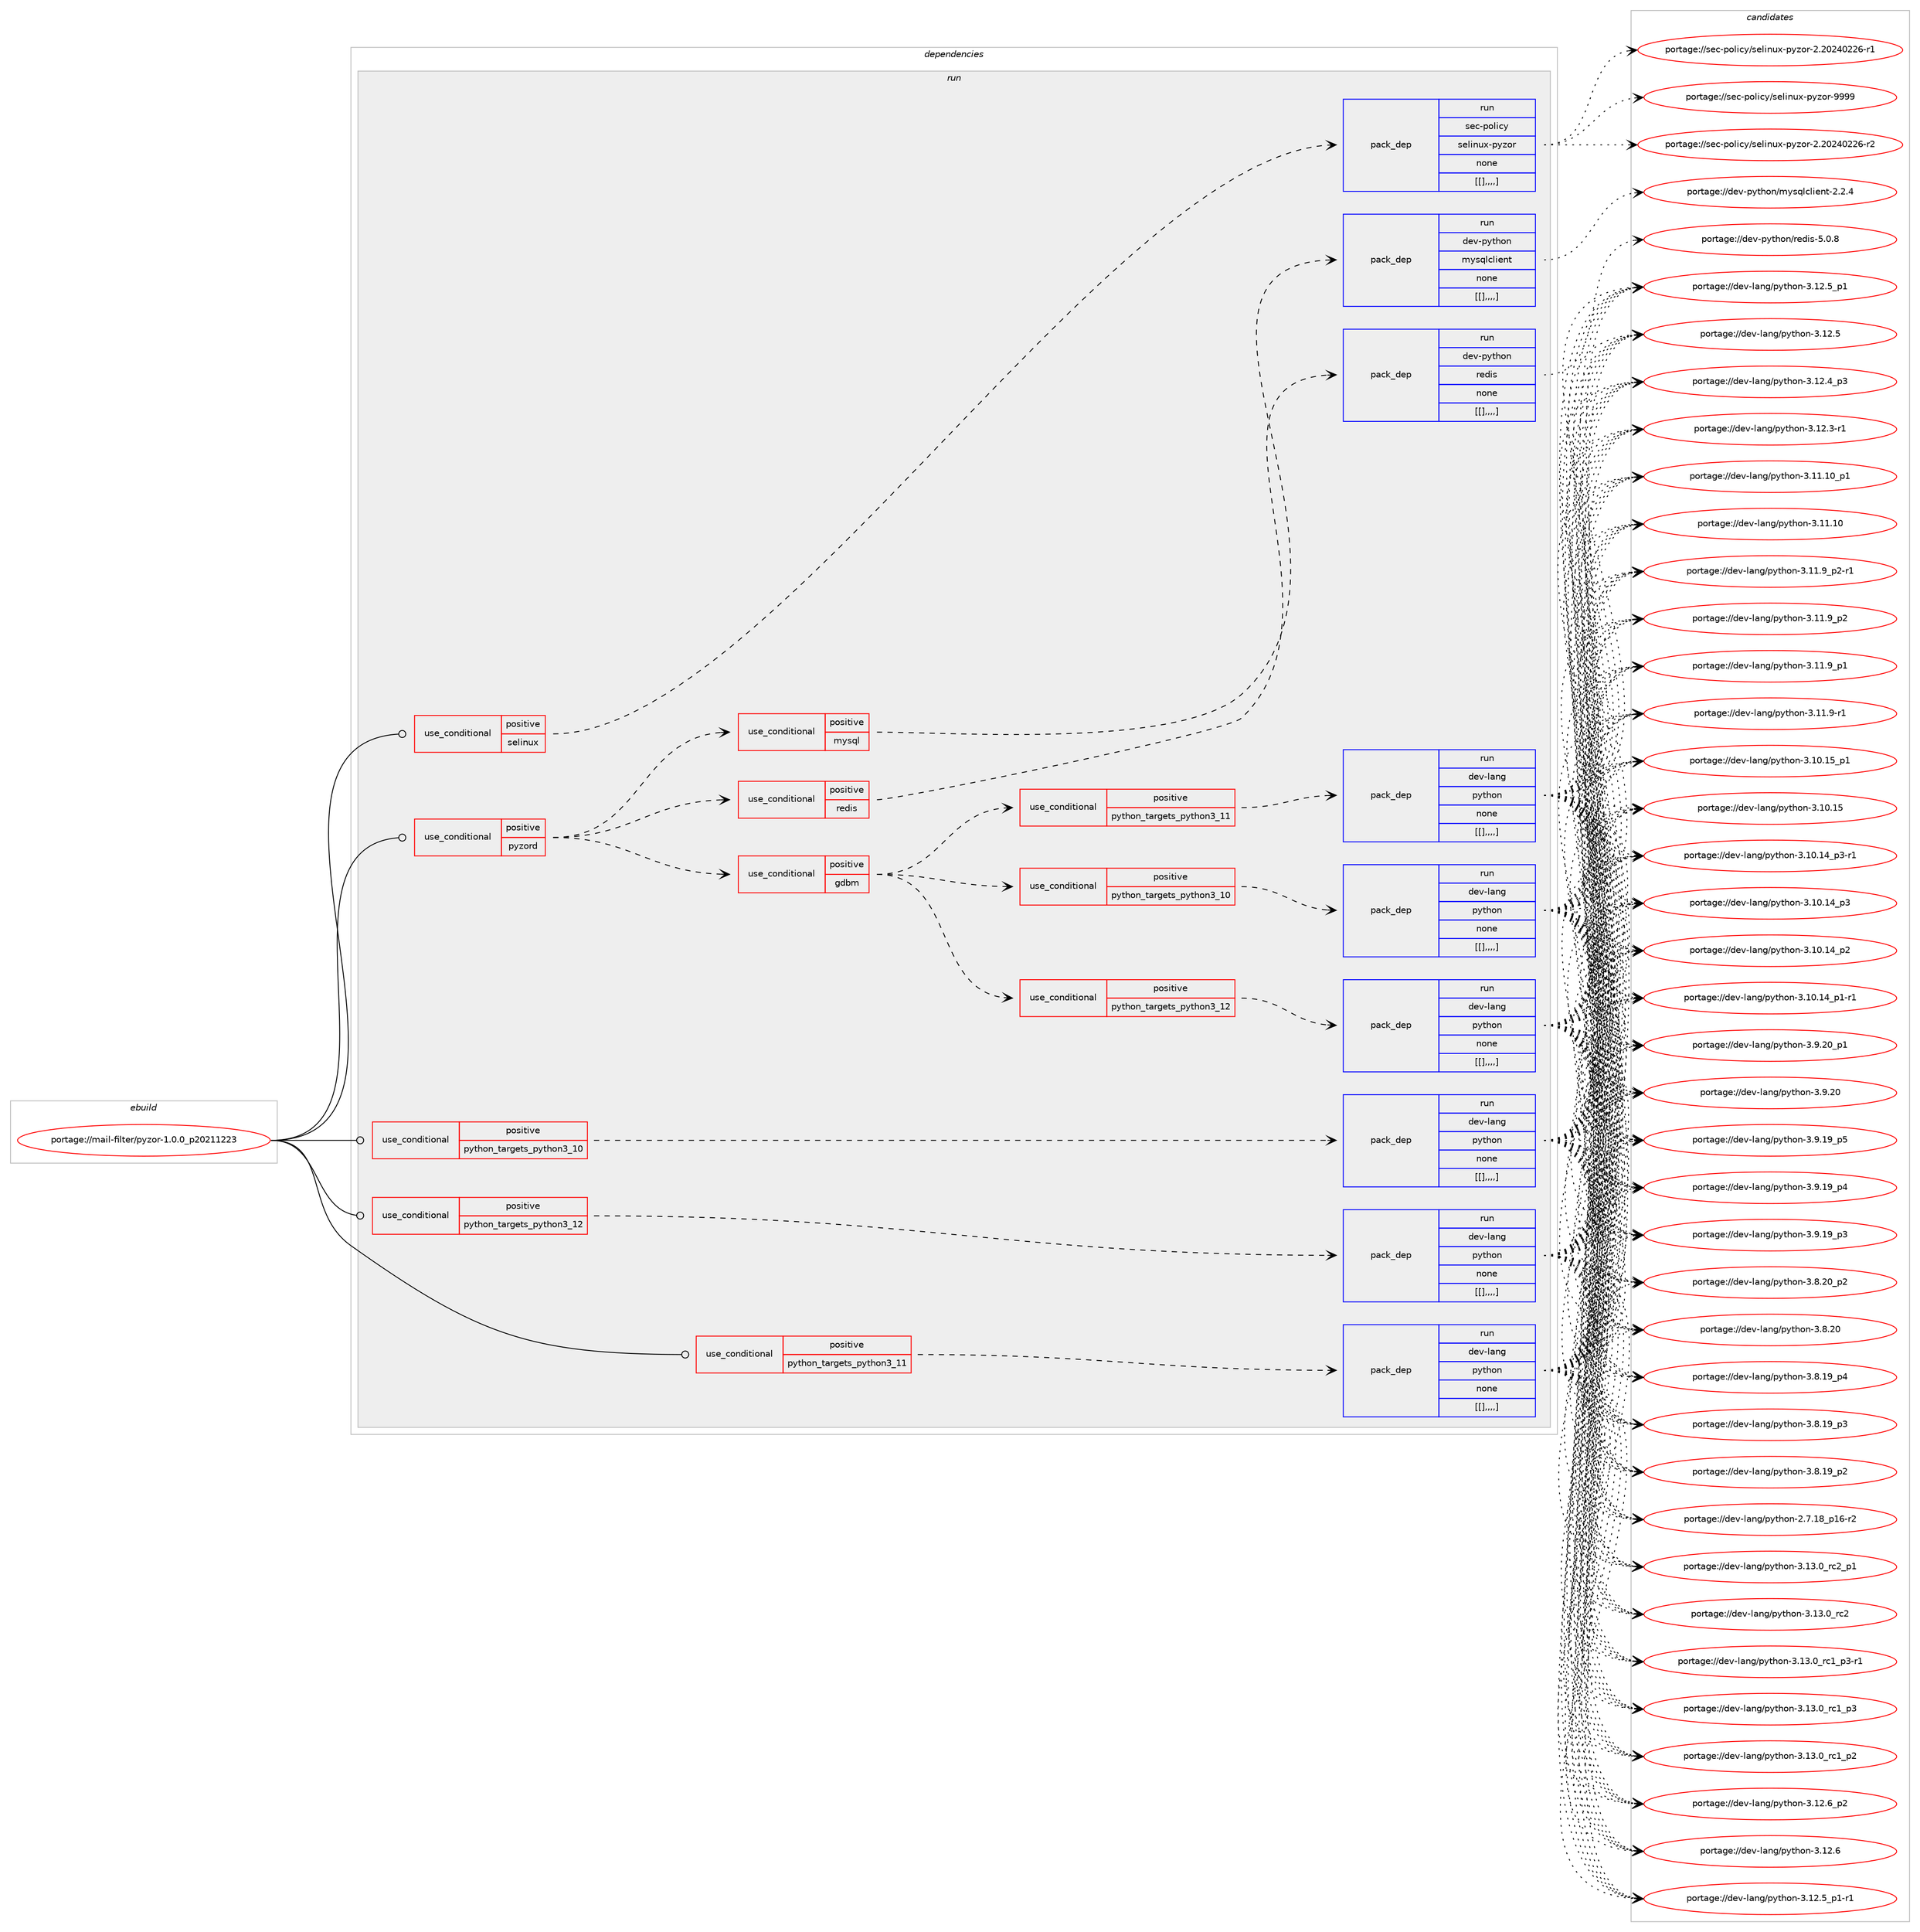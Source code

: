 digraph prolog {

# *************
# Graph options
# *************

newrank=true;
concentrate=true;
compound=true;
graph [rankdir=LR,fontname=Helvetica,fontsize=10,ranksep=1.5];#, ranksep=2.5, nodesep=0.2];
edge  [arrowhead=vee];
node  [fontname=Helvetica,fontsize=10];

# **********
# The ebuild
# **********

subgraph cluster_leftcol {
color=gray;
label=<<i>ebuild</i>>;
id [label="portage://mail-filter/pyzor-1.0.0_p20211223", color=red, width=4, href="../mail-filter/pyzor-1.0.0_p20211223.svg"];
}

# ****************
# The dependencies
# ****************

subgraph cluster_midcol {
color=gray;
label=<<i>dependencies</i>>;
subgraph cluster_compile {
fillcolor="#eeeeee";
style=filled;
label=<<i>compile</i>>;
}
subgraph cluster_compileandrun {
fillcolor="#eeeeee";
style=filled;
label=<<i>compile and run</i>>;
}
subgraph cluster_run {
fillcolor="#eeeeee";
style=filled;
label=<<i>run</i>>;
subgraph cond73170 {
dependency288191 [label=<<TABLE BORDER="0" CELLBORDER="1" CELLSPACING="0" CELLPADDING="4"><TR><TD ROWSPAN="3" CELLPADDING="10">use_conditional</TD></TR><TR><TD>positive</TD></TR><TR><TD>python_targets_python3_10</TD></TR></TABLE>>, shape=none, color=red];
subgraph pack212707 {
dependency288192 [label=<<TABLE BORDER="0" CELLBORDER="1" CELLSPACING="0" CELLPADDING="4" WIDTH="220"><TR><TD ROWSPAN="6" CELLPADDING="30">pack_dep</TD></TR><TR><TD WIDTH="110">run</TD></TR><TR><TD>dev-lang</TD></TR><TR><TD>python</TD></TR><TR><TD>none</TD></TR><TR><TD>[[],,,,]</TD></TR></TABLE>>, shape=none, color=blue];
}
dependency288191:e -> dependency288192:w [weight=20,style="dashed",arrowhead="vee"];
}
id:e -> dependency288191:w [weight=20,style="solid",arrowhead="odot"];
subgraph cond73171 {
dependency288193 [label=<<TABLE BORDER="0" CELLBORDER="1" CELLSPACING="0" CELLPADDING="4"><TR><TD ROWSPAN="3" CELLPADDING="10">use_conditional</TD></TR><TR><TD>positive</TD></TR><TR><TD>python_targets_python3_11</TD></TR></TABLE>>, shape=none, color=red];
subgraph pack212708 {
dependency288194 [label=<<TABLE BORDER="0" CELLBORDER="1" CELLSPACING="0" CELLPADDING="4" WIDTH="220"><TR><TD ROWSPAN="6" CELLPADDING="30">pack_dep</TD></TR><TR><TD WIDTH="110">run</TD></TR><TR><TD>dev-lang</TD></TR><TR><TD>python</TD></TR><TR><TD>none</TD></TR><TR><TD>[[],,,,]</TD></TR></TABLE>>, shape=none, color=blue];
}
dependency288193:e -> dependency288194:w [weight=20,style="dashed",arrowhead="vee"];
}
id:e -> dependency288193:w [weight=20,style="solid",arrowhead="odot"];
subgraph cond73172 {
dependency288195 [label=<<TABLE BORDER="0" CELLBORDER="1" CELLSPACING="0" CELLPADDING="4"><TR><TD ROWSPAN="3" CELLPADDING="10">use_conditional</TD></TR><TR><TD>positive</TD></TR><TR><TD>python_targets_python3_12</TD></TR></TABLE>>, shape=none, color=red];
subgraph pack212709 {
dependency288196 [label=<<TABLE BORDER="0" CELLBORDER="1" CELLSPACING="0" CELLPADDING="4" WIDTH="220"><TR><TD ROWSPAN="6" CELLPADDING="30">pack_dep</TD></TR><TR><TD WIDTH="110">run</TD></TR><TR><TD>dev-lang</TD></TR><TR><TD>python</TD></TR><TR><TD>none</TD></TR><TR><TD>[[],,,,]</TD></TR></TABLE>>, shape=none, color=blue];
}
dependency288195:e -> dependency288196:w [weight=20,style="dashed",arrowhead="vee"];
}
id:e -> dependency288195:w [weight=20,style="solid",arrowhead="odot"];
subgraph cond73173 {
dependency288197 [label=<<TABLE BORDER="0" CELLBORDER="1" CELLSPACING="0" CELLPADDING="4"><TR><TD ROWSPAN="3" CELLPADDING="10">use_conditional</TD></TR><TR><TD>positive</TD></TR><TR><TD>pyzord</TD></TR></TABLE>>, shape=none, color=red];
subgraph cond73174 {
dependency288198 [label=<<TABLE BORDER="0" CELLBORDER="1" CELLSPACING="0" CELLPADDING="4"><TR><TD ROWSPAN="3" CELLPADDING="10">use_conditional</TD></TR><TR><TD>positive</TD></TR><TR><TD>gdbm</TD></TR></TABLE>>, shape=none, color=red];
subgraph cond73175 {
dependency288199 [label=<<TABLE BORDER="0" CELLBORDER="1" CELLSPACING="0" CELLPADDING="4"><TR><TD ROWSPAN="3" CELLPADDING="10">use_conditional</TD></TR><TR><TD>positive</TD></TR><TR><TD>python_targets_python3_10</TD></TR></TABLE>>, shape=none, color=red];
subgraph pack212710 {
dependency288200 [label=<<TABLE BORDER="0" CELLBORDER="1" CELLSPACING="0" CELLPADDING="4" WIDTH="220"><TR><TD ROWSPAN="6" CELLPADDING="30">pack_dep</TD></TR><TR><TD WIDTH="110">run</TD></TR><TR><TD>dev-lang</TD></TR><TR><TD>python</TD></TR><TR><TD>none</TD></TR><TR><TD>[[],,,,]</TD></TR></TABLE>>, shape=none, color=blue];
}
dependency288199:e -> dependency288200:w [weight=20,style="dashed",arrowhead="vee"];
}
dependency288198:e -> dependency288199:w [weight=20,style="dashed",arrowhead="vee"];
subgraph cond73176 {
dependency288201 [label=<<TABLE BORDER="0" CELLBORDER="1" CELLSPACING="0" CELLPADDING="4"><TR><TD ROWSPAN="3" CELLPADDING="10">use_conditional</TD></TR><TR><TD>positive</TD></TR><TR><TD>python_targets_python3_11</TD></TR></TABLE>>, shape=none, color=red];
subgraph pack212711 {
dependency288202 [label=<<TABLE BORDER="0" CELLBORDER="1" CELLSPACING="0" CELLPADDING="4" WIDTH="220"><TR><TD ROWSPAN="6" CELLPADDING="30">pack_dep</TD></TR><TR><TD WIDTH="110">run</TD></TR><TR><TD>dev-lang</TD></TR><TR><TD>python</TD></TR><TR><TD>none</TD></TR><TR><TD>[[],,,,]</TD></TR></TABLE>>, shape=none, color=blue];
}
dependency288201:e -> dependency288202:w [weight=20,style="dashed",arrowhead="vee"];
}
dependency288198:e -> dependency288201:w [weight=20,style="dashed",arrowhead="vee"];
subgraph cond73177 {
dependency288203 [label=<<TABLE BORDER="0" CELLBORDER="1" CELLSPACING="0" CELLPADDING="4"><TR><TD ROWSPAN="3" CELLPADDING="10">use_conditional</TD></TR><TR><TD>positive</TD></TR><TR><TD>python_targets_python3_12</TD></TR></TABLE>>, shape=none, color=red];
subgraph pack212712 {
dependency288204 [label=<<TABLE BORDER="0" CELLBORDER="1" CELLSPACING="0" CELLPADDING="4" WIDTH="220"><TR><TD ROWSPAN="6" CELLPADDING="30">pack_dep</TD></TR><TR><TD WIDTH="110">run</TD></TR><TR><TD>dev-lang</TD></TR><TR><TD>python</TD></TR><TR><TD>none</TD></TR><TR><TD>[[],,,,]</TD></TR></TABLE>>, shape=none, color=blue];
}
dependency288203:e -> dependency288204:w [weight=20,style="dashed",arrowhead="vee"];
}
dependency288198:e -> dependency288203:w [weight=20,style="dashed",arrowhead="vee"];
}
dependency288197:e -> dependency288198:w [weight=20,style="dashed",arrowhead="vee"];
subgraph cond73178 {
dependency288205 [label=<<TABLE BORDER="0" CELLBORDER="1" CELLSPACING="0" CELLPADDING="4"><TR><TD ROWSPAN="3" CELLPADDING="10">use_conditional</TD></TR><TR><TD>positive</TD></TR><TR><TD>mysql</TD></TR></TABLE>>, shape=none, color=red];
subgraph pack212713 {
dependency288206 [label=<<TABLE BORDER="0" CELLBORDER="1" CELLSPACING="0" CELLPADDING="4" WIDTH="220"><TR><TD ROWSPAN="6" CELLPADDING="30">pack_dep</TD></TR><TR><TD WIDTH="110">run</TD></TR><TR><TD>dev-python</TD></TR><TR><TD>mysqlclient</TD></TR><TR><TD>none</TD></TR><TR><TD>[[],,,,]</TD></TR></TABLE>>, shape=none, color=blue];
}
dependency288205:e -> dependency288206:w [weight=20,style="dashed",arrowhead="vee"];
}
dependency288197:e -> dependency288205:w [weight=20,style="dashed",arrowhead="vee"];
subgraph cond73179 {
dependency288207 [label=<<TABLE BORDER="0" CELLBORDER="1" CELLSPACING="0" CELLPADDING="4"><TR><TD ROWSPAN="3" CELLPADDING="10">use_conditional</TD></TR><TR><TD>positive</TD></TR><TR><TD>redis</TD></TR></TABLE>>, shape=none, color=red];
subgraph pack212714 {
dependency288208 [label=<<TABLE BORDER="0" CELLBORDER="1" CELLSPACING="0" CELLPADDING="4" WIDTH="220"><TR><TD ROWSPAN="6" CELLPADDING="30">pack_dep</TD></TR><TR><TD WIDTH="110">run</TD></TR><TR><TD>dev-python</TD></TR><TR><TD>redis</TD></TR><TR><TD>none</TD></TR><TR><TD>[[],,,,]</TD></TR></TABLE>>, shape=none, color=blue];
}
dependency288207:e -> dependency288208:w [weight=20,style="dashed",arrowhead="vee"];
}
dependency288197:e -> dependency288207:w [weight=20,style="dashed",arrowhead="vee"];
}
id:e -> dependency288197:w [weight=20,style="solid",arrowhead="odot"];
subgraph cond73180 {
dependency288209 [label=<<TABLE BORDER="0" CELLBORDER="1" CELLSPACING="0" CELLPADDING="4"><TR><TD ROWSPAN="3" CELLPADDING="10">use_conditional</TD></TR><TR><TD>positive</TD></TR><TR><TD>selinux</TD></TR></TABLE>>, shape=none, color=red];
subgraph pack212715 {
dependency288210 [label=<<TABLE BORDER="0" CELLBORDER="1" CELLSPACING="0" CELLPADDING="4" WIDTH="220"><TR><TD ROWSPAN="6" CELLPADDING="30">pack_dep</TD></TR><TR><TD WIDTH="110">run</TD></TR><TR><TD>sec-policy</TD></TR><TR><TD>selinux-pyzor</TD></TR><TR><TD>none</TD></TR><TR><TD>[[],,,,]</TD></TR></TABLE>>, shape=none, color=blue];
}
dependency288209:e -> dependency288210:w [weight=20,style="dashed",arrowhead="vee"];
}
id:e -> dependency288209:w [weight=20,style="solid",arrowhead="odot"];
}
}

# **************
# The candidates
# **************

subgraph cluster_choices {
rank=same;
color=gray;
label=<<i>candidates</i>>;

subgraph choice212707 {
color=black;
nodesep=1;
choice100101118451089711010347112121116104111110455146495146489511499509511249 [label="portage://dev-lang/python-3.13.0_rc2_p1", color=red, width=4,href="../dev-lang/python-3.13.0_rc2_p1.svg"];
choice10010111845108971101034711212111610411111045514649514648951149950 [label="portage://dev-lang/python-3.13.0_rc2", color=red, width=4,href="../dev-lang/python-3.13.0_rc2.svg"];
choice1001011184510897110103471121211161041111104551464951464895114994995112514511449 [label="portage://dev-lang/python-3.13.0_rc1_p3-r1", color=red, width=4,href="../dev-lang/python-3.13.0_rc1_p3-r1.svg"];
choice100101118451089711010347112121116104111110455146495146489511499499511251 [label="portage://dev-lang/python-3.13.0_rc1_p3", color=red, width=4,href="../dev-lang/python-3.13.0_rc1_p3.svg"];
choice100101118451089711010347112121116104111110455146495146489511499499511250 [label="portage://dev-lang/python-3.13.0_rc1_p2", color=red, width=4,href="../dev-lang/python-3.13.0_rc1_p2.svg"];
choice100101118451089711010347112121116104111110455146495046549511250 [label="portage://dev-lang/python-3.12.6_p2", color=red, width=4,href="../dev-lang/python-3.12.6_p2.svg"];
choice10010111845108971101034711212111610411111045514649504654 [label="portage://dev-lang/python-3.12.6", color=red, width=4,href="../dev-lang/python-3.12.6.svg"];
choice1001011184510897110103471121211161041111104551464950465395112494511449 [label="portage://dev-lang/python-3.12.5_p1-r1", color=red, width=4,href="../dev-lang/python-3.12.5_p1-r1.svg"];
choice100101118451089711010347112121116104111110455146495046539511249 [label="portage://dev-lang/python-3.12.5_p1", color=red, width=4,href="../dev-lang/python-3.12.5_p1.svg"];
choice10010111845108971101034711212111610411111045514649504653 [label="portage://dev-lang/python-3.12.5", color=red, width=4,href="../dev-lang/python-3.12.5.svg"];
choice100101118451089711010347112121116104111110455146495046529511251 [label="portage://dev-lang/python-3.12.4_p3", color=red, width=4,href="../dev-lang/python-3.12.4_p3.svg"];
choice100101118451089711010347112121116104111110455146495046514511449 [label="portage://dev-lang/python-3.12.3-r1", color=red, width=4,href="../dev-lang/python-3.12.3-r1.svg"];
choice10010111845108971101034711212111610411111045514649494649489511249 [label="portage://dev-lang/python-3.11.10_p1", color=red, width=4,href="../dev-lang/python-3.11.10_p1.svg"];
choice1001011184510897110103471121211161041111104551464949464948 [label="portage://dev-lang/python-3.11.10", color=red, width=4,href="../dev-lang/python-3.11.10.svg"];
choice1001011184510897110103471121211161041111104551464949465795112504511449 [label="portage://dev-lang/python-3.11.9_p2-r1", color=red, width=4,href="../dev-lang/python-3.11.9_p2-r1.svg"];
choice100101118451089711010347112121116104111110455146494946579511250 [label="portage://dev-lang/python-3.11.9_p2", color=red, width=4,href="../dev-lang/python-3.11.9_p2.svg"];
choice100101118451089711010347112121116104111110455146494946579511249 [label="portage://dev-lang/python-3.11.9_p1", color=red, width=4,href="../dev-lang/python-3.11.9_p1.svg"];
choice100101118451089711010347112121116104111110455146494946574511449 [label="portage://dev-lang/python-3.11.9-r1", color=red, width=4,href="../dev-lang/python-3.11.9-r1.svg"];
choice10010111845108971101034711212111610411111045514649484649539511249 [label="portage://dev-lang/python-3.10.15_p1", color=red, width=4,href="../dev-lang/python-3.10.15_p1.svg"];
choice1001011184510897110103471121211161041111104551464948464953 [label="portage://dev-lang/python-3.10.15", color=red, width=4,href="../dev-lang/python-3.10.15.svg"];
choice100101118451089711010347112121116104111110455146494846495295112514511449 [label="portage://dev-lang/python-3.10.14_p3-r1", color=red, width=4,href="../dev-lang/python-3.10.14_p3-r1.svg"];
choice10010111845108971101034711212111610411111045514649484649529511251 [label="portage://dev-lang/python-3.10.14_p3", color=red, width=4,href="../dev-lang/python-3.10.14_p3.svg"];
choice10010111845108971101034711212111610411111045514649484649529511250 [label="portage://dev-lang/python-3.10.14_p2", color=red, width=4,href="../dev-lang/python-3.10.14_p2.svg"];
choice100101118451089711010347112121116104111110455146494846495295112494511449 [label="portage://dev-lang/python-3.10.14_p1-r1", color=red, width=4,href="../dev-lang/python-3.10.14_p1-r1.svg"];
choice100101118451089711010347112121116104111110455146574650489511249 [label="portage://dev-lang/python-3.9.20_p1", color=red, width=4,href="../dev-lang/python-3.9.20_p1.svg"];
choice10010111845108971101034711212111610411111045514657465048 [label="portage://dev-lang/python-3.9.20", color=red, width=4,href="../dev-lang/python-3.9.20.svg"];
choice100101118451089711010347112121116104111110455146574649579511253 [label="portage://dev-lang/python-3.9.19_p5", color=red, width=4,href="../dev-lang/python-3.9.19_p5.svg"];
choice100101118451089711010347112121116104111110455146574649579511252 [label="portage://dev-lang/python-3.9.19_p4", color=red, width=4,href="../dev-lang/python-3.9.19_p4.svg"];
choice100101118451089711010347112121116104111110455146574649579511251 [label="portage://dev-lang/python-3.9.19_p3", color=red, width=4,href="../dev-lang/python-3.9.19_p3.svg"];
choice100101118451089711010347112121116104111110455146564650489511250 [label="portage://dev-lang/python-3.8.20_p2", color=red, width=4,href="../dev-lang/python-3.8.20_p2.svg"];
choice10010111845108971101034711212111610411111045514656465048 [label="portage://dev-lang/python-3.8.20", color=red, width=4,href="../dev-lang/python-3.8.20.svg"];
choice100101118451089711010347112121116104111110455146564649579511252 [label="portage://dev-lang/python-3.8.19_p4", color=red, width=4,href="../dev-lang/python-3.8.19_p4.svg"];
choice100101118451089711010347112121116104111110455146564649579511251 [label="portage://dev-lang/python-3.8.19_p3", color=red, width=4,href="../dev-lang/python-3.8.19_p3.svg"];
choice100101118451089711010347112121116104111110455146564649579511250 [label="portage://dev-lang/python-3.8.19_p2", color=red, width=4,href="../dev-lang/python-3.8.19_p2.svg"];
choice100101118451089711010347112121116104111110455046554649569511249544511450 [label="portage://dev-lang/python-2.7.18_p16-r2", color=red, width=4,href="../dev-lang/python-2.7.18_p16-r2.svg"];
dependency288192:e -> choice100101118451089711010347112121116104111110455146495146489511499509511249:w [style=dotted,weight="100"];
dependency288192:e -> choice10010111845108971101034711212111610411111045514649514648951149950:w [style=dotted,weight="100"];
dependency288192:e -> choice1001011184510897110103471121211161041111104551464951464895114994995112514511449:w [style=dotted,weight="100"];
dependency288192:e -> choice100101118451089711010347112121116104111110455146495146489511499499511251:w [style=dotted,weight="100"];
dependency288192:e -> choice100101118451089711010347112121116104111110455146495146489511499499511250:w [style=dotted,weight="100"];
dependency288192:e -> choice100101118451089711010347112121116104111110455146495046549511250:w [style=dotted,weight="100"];
dependency288192:e -> choice10010111845108971101034711212111610411111045514649504654:w [style=dotted,weight="100"];
dependency288192:e -> choice1001011184510897110103471121211161041111104551464950465395112494511449:w [style=dotted,weight="100"];
dependency288192:e -> choice100101118451089711010347112121116104111110455146495046539511249:w [style=dotted,weight="100"];
dependency288192:e -> choice10010111845108971101034711212111610411111045514649504653:w [style=dotted,weight="100"];
dependency288192:e -> choice100101118451089711010347112121116104111110455146495046529511251:w [style=dotted,weight="100"];
dependency288192:e -> choice100101118451089711010347112121116104111110455146495046514511449:w [style=dotted,weight="100"];
dependency288192:e -> choice10010111845108971101034711212111610411111045514649494649489511249:w [style=dotted,weight="100"];
dependency288192:e -> choice1001011184510897110103471121211161041111104551464949464948:w [style=dotted,weight="100"];
dependency288192:e -> choice1001011184510897110103471121211161041111104551464949465795112504511449:w [style=dotted,weight="100"];
dependency288192:e -> choice100101118451089711010347112121116104111110455146494946579511250:w [style=dotted,weight="100"];
dependency288192:e -> choice100101118451089711010347112121116104111110455146494946579511249:w [style=dotted,weight="100"];
dependency288192:e -> choice100101118451089711010347112121116104111110455146494946574511449:w [style=dotted,weight="100"];
dependency288192:e -> choice10010111845108971101034711212111610411111045514649484649539511249:w [style=dotted,weight="100"];
dependency288192:e -> choice1001011184510897110103471121211161041111104551464948464953:w [style=dotted,weight="100"];
dependency288192:e -> choice100101118451089711010347112121116104111110455146494846495295112514511449:w [style=dotted,weight="100"];
dependency288192:e -> choice10010111845108971101034711212111610411111045514649484649529511251:w [style=dotted,weight="100"];
dependency288192:e -> choice10010111845108971101034711212111610411111045514649484649529511250:w [style=dotted,weight="100"];
dependency288192:e -> choice100101118451089711010347112121116104111110455146494846495295112494511449:w [style=dotted,weight="100"];
dependency288192:e -> choice100101118451089711010347112121116104111110455146574650489511249:w [style=dotted,weight="100"];
dependency288192:e -> choice10010111845108971101034711212111610411111045514657465048:w [style=dotted,weight="100"];
dependency288192:e -> choice100101118451089711010347112121116104111110455146574649579511253:w [style=dotted,weight="100"];
dependency288192:e -> choice100101118451089711010347112121116104111110455146574649579511252:w [style=dotted,weight="100"];
dependency288192:e -> choice100101118451089711010347112121116104111110455146574649579511251:w [style=dotted,weight="100"];
dependency288192:e -> choice100101118451089711010347112121116104111110455146564650489511250:w [style=dotted,weight="100"];
dependency288192:e -> choice10010111845108971101034711212111610411111045514656465048:w [style=dotted,weight="100"];
dependency288192:e -> choice100101118451089711010347112121116104111110455146564649579511252:w [style=dotted,weight="100"];
dependency288192:e -> choice100101118451089711010347112121116104111110455146564649579511251:w [style=dotted,weight="100"];
dependency288192:e -> choice100101118451089711010347112121116104111110455146564649579511250:w [style=dotted,weight="100"];
dependency288192:e -> choice100101118451089711010347112121116104111110455046554649569511249544511450:w [style=dotted,weight="100"];
}
subgraph choice212708 {
color=black;
nodesep=1;
choice100101118451089711010347112121116104111110455146495146489511499509511249 [label="portage://dev-lang/python-3.13.0_rc2_p1", color=red, width=4,href="../dev-lang/python-3.13.0_rc2_p1.svg"];
choice10010111845108971101034711212111610411111045514649514648951149950 [label="portage://dev-lang/python-3.13.0_rc2", color=red, width=4,href="../dev-lang/python-3.13.0_rc2.svg"];
choice1001011184510897110103471121211161041111104551464951464895114994995112514511449 [label="portage://dev-lang/python-3.13.0_rc1_p3-r1", color=red, width=4,href="../dev-lang/python-3.13.0_rc1_p3-r1.svg"];
choice100101118451089711010347112121116104111110455146495146489511499499511251 [label="portage://dev-lang/python-3.13.0_rc1_p3", color=red, width=4,href="../dev-lang/python-3.13.0_rc1_p3.svg"];
choice100101118451089711010347112121116104111110455146495146489511499499511250 [label="portage://dev-lang/python-3.13.0_rc1_p2", color=red, width=4,href="../dev-lang/python-3.13.0_rc1_p2.svg"];
choice100101118451089711010347112121116104111110455146495046549511250 [label="portage://dev-lang/python-3.12.6_p2", color=red, width=4,href="../dev-lang/python-3.12.6_p2.svg"];
choice10010111845108971101034711212111610411111045514649504654 [label="portage://dev-lang/python-3.12.6", color=red, width=4,href="../dev-lang/python-3.12.6.svg"];
choice1001011184510897110103471121211161041111104551464950465395112494511449 [label="portage://dev-lang/python-3.12.5_p1-r1", color=red, width=4,href="../dev-lang/python-3.12.5_p1-r1.svg"];
choice100101118451089711010347112121116104111110455146495046539511249 [label="portage://dev-lang/python-3.12.5_p1", color=red, width=4,href="../dev-lang/python-3.12.5_p1.svg"];
choice10010111845108971101034711212111610411111045514649504653 [label="portage://dev-lang/python-3.12.5", color=red, width=4,href="../dev-lang/python-3.12.5.svg"];
choice100101118451089711010347112121116104111110455146495046529511251 [label="portage://dev-lang/python-3.12.4_p3", color=red, width=4,href="../dev-lang/python-3.12.4_p3.svg"];
choice100101118451089711010347112121116104111110455146495046514511449 [label="portage://dev-lang/python-3.12.3-r1", color=red, width=4,href="../dev-lang/python-3.12.3-r1.svg"];
choice10010111845108971101034711212111610411111045514649494649489511249 [label="portage://dev-lang/python-3.11.10_p1", color=red, width=4,href="../dev-lang/python-3.11.10_p1.svg"];
choice1001011184510897110103471121211161041111104551464949464948 [label="portage://dev-lang/python-3.11.10", color=red, width=4,href="../dev-lang/python-3.11.10.svg"];
choice1001011184510897110103471121211161041111104551464949465795112504511449 [label="portage://dev-lang/python-3.11.9_p2-r1", color=red, width=4,href="../dev-lang/python-3.11.9_p2-r1.svg"];
choice100101118451089711010347112121116104111110455146494946579511250 [label="portage://dev-lang/python-3.11.9_p2", color=red, width=4,href="../dev-lang/python-3.11.9_p2.svg"];
choice100101118451089711010347112121116104111110455146494946579511249 [label="portage://dev-lang/python-3.11.9_p1", color=red, width=4,href="../dev-lang/python-3.11.9_p1.svg"];
choice100101118451089711010347112121116104111110455146494946574511449 [label="portage://dev-lang/python-3.11.9-r1", color=red, width=4,href="../dev-lang/python-3.11.9-r1.svg"];
choice10010111845108971101034711212111610411111045514649484649539511249 [label="portage://dev-lang/python-3.10.15_p1", color=red, width=4,href="../dev-lang/python-3.10.15_p1.svg"];
choice1001011184510897110103471121211161041111104551464948464953 [label="portage://dev-lang/python-3.10.15", color=red, width=4,href="../dev-lang/python-3.10.15.svg"];
choice100101118451089711010347112121116104111110455146494846495295112514511449 [label="portage://dev-lang/python-3.10.14_p3-r1", color=red, width=4,href="../dev-lang/python-3.10.14_p3-r1.svg"];
choice10010111845108971101034711212111610411111045514649484649529511251 [label="portage://dev-lang/python-3.10.14_p3", color=red, width=4,href="../dev-lang/python-3.10.14_p3.svg"];
choice10010111845108971101034711212111610411111045514649484649529511250 [label="portage://dev-lang/python-3.10.14_p2", color=red, width=4,href="../dev-lang/python-3.10.14_p2.svg"];
choice100101118451089711010347112121116104111110455146494846495295112494511449 [label="portage://dev-lang/python-3.10.14_p1-r1", color=red, width=4,href="../dev-lang/python-3.10.14_p1-r1.svg"];
choice100101118451089711010347112121116104111110455146574650489511249 [label="portage://dev-lang/python-3.9.20_p1", color=red, width=4,href="../dev-lang/python-3.9.20_p1.svg"];
choice10010111845108971101034711212111610411111045514657465048 [label="portage://dev-lang/python-3.9.20", color=red, width=4,href="../dev-lang/python-3.9.20.svg"];
choice100101118451089711010347112121116104111110455146574649579511253 [label="portage://dev-lang/python-3.9.19_p5", color=red, width=4,href="../dev-lang/python-3.9.19_p5.svg"];
choice100101118451089711010347112121116104111110455146574649579511252 [label="portage://dev-lang/python-3.9.19_p4", color=red, width=4,href="../dev-lang/python-3.9.19_p4.svg"];
choice100101118451089711010347112121116104111110455146574649579511251 [label="portage://dev-lang/python-3.9.19_p3", color=red, width=4,href="../dev-lang/python-3.9.19_p3.svg"];
choice100101118451089711010347112121116104111110455146564650489511250 [label="portage://dev-lang/python-3.8.20_p2", color=red, width=4,href="../dev-lang/python-3.8.20_p2.svg"];
choice10010111845108971101034711212111610411111045514656465048 [label="portage://dev-lang/python-3.8.20", color=red, width=4,href="../dev-lang/python-3.8.20.svg"];
choice100101118451089711010347112121116104111110455146564649579511252 [label="portage://dev-lang/python-3.8.19_p4", color=red, width=4,href="../dev-lang/python-3.8.19_p4.svg"];
choice100101118451089711010347112121116104111110455146564649579511251 [label="portage://dev-lang/python-3.8.19_p3", color=red, width=4,href="../dev-lang/python-3.8.19_p3.svg"];
choice100101118451089711010347112121116104111110455146564649579511250 [label="portage://dev-lang/python-3.8.19_p2", color=red, width=4,href="../dev-lang/python-3.8.19_p2.svg"];
choice100101118451089711010347112121116104111110455046554649569511249544511450 [label="portage://dev-lang/python-2.7.18_p16-r2", color=red, width=4,href="../dev-lang/python-2.7.18_p16-r2.svg"];
dependency288194:e -> choice100101118451089711010347112121116104111110455146495146489511499509511249:w [style=dotted,weight="100"];
dependency288194:e -> choice10010111845108971101034711212111610411111045514649514648951149950:w [style=dotted,weight="100"];
dependency288194:e -> choice1001011184510897110103471121211161041111104551464951464895114994995112514511449:w [style=dotted,weight="100"];
dependency288194:e -> choice100101118451089711010347112121116104111110455146495146489511499499511251:w [style=dotted,weight="100"];
dependency288194:e -> choice100101118451089711010347112121116104111110455146495146489511499499511250:w [style=dotted,weight="100"];
dependency288194:e -> choice100101118451089711010347112121116104111110455146495046549511250:w [style=dotted,weight="100"];
dependency288194:e -> choice10010111845108971101034711212111610411111045514649504654:w [style=dotted,weight="100"];
dependency288194:e -> choice1001011184510897110103471121211161041111104551464950465395112494511449:w [style=dotted,weight="100"];
dependency288194:e -> choice100101118451089711010347112121116104111110455146495046539511249:w [style=dotted,weight="100"];
dependency288194:e -> choice10010111845108971101034711212111610411111045514649504653:w [style=dotted,weight="100"];
dependency288194:e -> choice100101118451089711010347112121116104111110455146495046529511251:w [style=dotted,weight="100"];
dependency288194:e -> choice100101118451089711010347112121116104111110455146495046514511449:w [style=dotted,weight="100"];
dependency288194:e -> choice10010111845108971101034711212111610411111045514649494649489511249:w [style=dotted,weight="100"];
dependency288194:e -> choice1001011184510897110103471121211161041111104551464949464948:w [style=dotted,weight="100"];
dependency288194:e -> choice1001011184510897110103471121211161041111104551464949465795112504511449:w [style=dotted,weight="100"];
dependency288194:e -> choice100101118451089711010347112121116104111110455146494946579511250:w [style=dotted,weight="100"];
dependency288194:e -> choice100101118451089711010347112121116104111110455146494946579511249:w [style=dotted,weight="100"];
dependency288194:e -> choice100101118451089711010347112121116104111110455146494946574511449:w [style=dotted,weight="100"];
dependency288194:e -> choice10010111845108971101034711212111610411111045514649484649539511249:w [style=dotted,weight="100"];
dependency288194:e -> choice1001011184510897110103471121211161041111104551464948464953:w [style=dotted,weight="100"];
dependency288194:e -> choice100101118451089711010347112121116104111110455146494846495295112514511449:w [style=dotted,weight="100"];
dependency288194:e -> choice10010111845108971101034711212111610411111045514649484649529511251:w [style=dotted,weight="100"];
dependency288194:e -> choice10010111845108971101034711212111610411111045514649484649529511250:w [style=dotted,weight="100"];
dependency288194:e -> choice100101118451089711010347112121116104111110455146494846495295112494511449:w [style=dotted,weight="100"];
dependency288194:e -> choice100101118451089711010347112121116104111110455146574650489511249:w [style=dotted,weight="100"];
dependency288194:e -> choice10010111845108971101034711212111610411111045514657465048:w [style=dotted,weight="100"];
dependency288194:e -> choice100101118451089711010347112121116104111110455146574649579511253:w [style=dotted,weight="100"];
dependency288194:e -> choice100101118451089711010347112121116104111110455146574649579511252:w [style=dotted,weight="100"];
dependency288194:e -> choice100101118451089711010347112121116104111110455146574649579511251:w [style=dotted,weight="100"];
dependency288194:e -> choice100101118451089711010347112121116104111110455146564650489511250:w [style=dotted,weight="100"];
dependency288194:e -> choice10010111845108971101034711212111610411111045514656465048:w [style=dotted,weight="100"];
dependency288194:e -> choice100101118451089711010347112121116104111110455146564649579511252:w [style=dotted,weight="100"];
dependency288194:e -> choice100101118451089711010347112121116104111110455146564649579511251:w [style=dotted,weight="100"];
dependency288194:e -> choice100101118451089711010347112121116104111110455146564649579511250:w [style=dotted,weight="100"];
dependency288194:e -> choice100101118451089711010347112121116104111110455046554649569511249544511450:w [style=dotted,weight="100"];
}
subgraph choice212709 {
color=black;
nodesep=1;
choice100101118451089711010347112121116104111110455146495146489511499509511249 [label="portage://dev-lang/python-3.13.0_rc2_p1", color=red, width=4,href="../dev-lang/python-3.13.0_rc2_p1.svg"];
choice10010111845108971101034711212111610411111045514649514648951149950 [label="portage://dev-lang/python-3.13.0_rc2", color=red, width=4,href="../dev-lang/python-3.13.0_rc2.svg"];
choice1001011184510897110103471121211161041111104551464951464895114994995112514511449 [label="portage://dev-lang/python-3.13.0_rc1_p3-r1", color=red, width=4,href="../dev-lang/python-3.13.0_rc1_p3-r1.svg"];
choice100101118451089711010347112121116104111110455146495146489511499499511251 [label="portage://dev-lang/python-3.13.0_rc1_p3", color=red, width=4,href="../dev-lang/python-3.13.0_rc1_p3.svg"];
choice100101118451089711010347112121116104111110455146495146489511499499511250 [label="portage://dev-lang/python-3.13.0_rc1_p2", color=red, width=4,href="../dev-lang/python-3.13.0_rc1_p2.svg"];
choice100101118451089711010347112121116104111110455146495046549511250 [label="portage://dev-lang/python-3.12.6_p2", color=red, width=4,href="../dev-lang/python-3.12.6_p2.svg"];
choice10010111845108971101034711212111610411111045514649504654 [label="portage://dev-lang/python-3.12.6", color=red, width=4,href="../dev-lang/python-3.12.6.svg"];
choice1001011184510897110103471121211161041111104551464950465395112494511449 [label="portage://dev-lang/python-3.12.5_p1-r1", color=red, width=4,href="../dev-lang/python-3.12.5_p1-r1.svg"];
choice100101118451089711010347112121116104111110455146495046539511249 [label="portage://dev-lang/python-3.12.5_p1", color=red, width=4,href="../dev-lang/python-3.12.5_p1.svg"];
choice10010111845108971101034711212111610411111045514649504653 [label="portage://dev-lang/python-3.12.5", color=red, width=4,href="../dev-lang/python-3.12.5.svg"];
choice100101118451089711010347112121116104111110455146495046529511251 [label="portage://dev-lang/python-3.12.4_p3", color=red, width=4,href="../dev-lang/python-3.12.4_p3.svg"];
choice100101118451089711010347112121116104111110455146495046514511449 [label="portage://dev-lang/python-3.12.3-r1", color=red, width=4,href="../dev-lang/python-3.12.3-r1.svg"];
choice10010111845108971101034711212111610411111045514649494649489511249 [label="portage://dev-lang/python-3.11.10_p1", color=red, width=4,href="../dev-lang/python-3.11.10_p1.svg"];
choice1001011184510897110103471121211161041111104551464949464948 [label="portage://dev-lang/python-3.11.10", color=red, width=4,href="../dev-lang/python-3.11.10.svg"];
choice1001011184510897110103471121211161041111104551464949465795112504511449 [label="portage://dev-lang/python-3.11.9_p2-r1", color=red, width=4,href="../dev-lang/python-3.11.9_p2-r1.svg"];
choice100101118451089711010347112121116104111110455146494946579511250 [label="portage://dev-lang/python-3.11.9_p2", color=red, width=4,href="../dev-lang/python-3.11.9_p2.svg"];
choice100101118451089711010347112121116104111110455146494946579511249 [label="portage://dev-lang/python-3.11.9_p1", color=red, width=4,href="../dev-lang/python-3.11.9_p1.svg"];
choice100101118451089711010347112121116104111110455146494946574511449 [label="portage://dev-lang/python-3.11.9-r1", color=red, width=4,href="../dev-lang/python-3.11.9-r1.svg"];
choice10010111845108971101034711212111610411111045514649484649539511249 [label="portage://dev-lang/python-3.10.15_p1", color=red, width=4,href="../dev-lang/python-3.10.15_p1.svg"];
choice1001011184510897110103471121211161041111104551464948464953 [label="portage://dev-lang/python-3.10.15", color=red, width=4,href="../dev-lang/python-3.10.15.svg"];
choice100101118451089711010347112121116104111110455146494846495295112514511449 [label="portage://dev-lang/python-3.10.14_p3-r1", color=red, width=4,href="../dev-lang/python-3.10.14_p3-r1.svg"];
choice10010111845108971101034711212111610411111045514649484649529511251 [label="portage://dev-lang/python-3.10.14_p3", color=red, width=4,href="../dev-lang/python-3.10.14_p3.svg"];
choice10010111845108971101034711212111610411111045514649484649529511250 [label="portage://dev-lang/python-3.10.14_p2", color=red, width=4,href="../dev-lang/python-3.10.14_p2.svg"];
choice100101118451089711010347112121116104111110455146494846495295112494511449 [label="portage://dev-lang/python-3.10.14_p1-r1", color=red, width=4,href="../dev-lang/python-3.10.14_p1-r1.svg"];
choice100101118451089711010347112121116104111110455146574650489511249 [label="portage://dev-lang/python-3.9.20_p1", color=red, width=4,href="../dev-lang/python-3.9.20_p1.svg"];
choice10010111845108971101034711212111610411111045514657465048 [label="portage://dev-lang/python-3.9.20", color=red, width=4,href="../dev-lang/python-3.9.20.svg"];
choice100101118451089711010347112121116104111110455146574649579511253 [label="portage://dev-lang/python-3.9.19_p5", color=red, width=4,href="../dev-lang/python-3.9.19_p5.svg"];
choice100101118451089711010347112121116104111110455146574649579511252 [label="portage://dev-lang/python-3.9.19_p4", color=red, width=4,href="../dev-lang/python-3.9.19_p4.svg"];
choice100101118451089711010347112121116104111110455146574649579511251 [label="portage://dev-lang/python-3.9.19_p3", color=red, width=4,href="../dev-lang/python-3.9.19_p3.svg"];
choice100101118451089711010347112121116104111110455146564650489511250 [label="portage://dev-lang/python-3.8.20_p2", color=red, width=4,href="../dev-lang/python-3.8.20_p2.svg"];
choice10010111845108971101034711212111610411111045514656465048 [label="portage://dev-lang/python-3.8.20", color=red, width=4,href="../dev-lang/python-3.8.20.svg"];
choice100101118451089711010347112121116104111110455146564649579511252 [label="portage://dev-lang/python-3.8.19_p4", color=red, width=4,href="../dev-lang/python-3.8.19_p4.svg"];
choice100101118451089711010347112121116104111110455146564649579511251 [label="portage://dev-lang/python-3.8.19_p3", color=red, width=4,href="../dev-lang/python-3.8.19_p3.svg"];
choice100101118451089711010347112121116104111110455146564649579511250 [label="portage://dev-lang/python-3.8.19_p2", color=red, width=4,href="../dev-lang/python-3.8.19_p2.svg"];
choice100101118451089711010347112121116104111110455046554649569511249544511450 [label="portage://dev-lang/python-2.7.18_p16-r2", color=red, width=4,href="../dev-lang/python-2.7.18_p16-r2.svg"];
dependency288196:e -> choice100101118451089711010347112121116104111110455146495146489511499509511249:w [style=dotted,weight="100"];
dependency288196:e -> choice10010111845108971101034711212111610411111045514649514648951149950:w [style=dotted,weight="100"];
dependency288196:e -> choice1001011184510897110103471121211161041111104551464951464895114994995112514511449:w [style=dotted,weight="100"];
dependency288196:e -> choice100101118451089711010347112121116104111110455146495146489511499499511251:w [style=dotted,weight="100"];
dependency288196:e -> choice100101118451089711010347112121116104111110455146495146489511499499511250:w [style=dotted,weight="100"];
dependency288196:e -> choice100101118451089711010347112121116104111110455146495046549511250:w [style=dotted,weight="100"];
dependency288196:e -> choice10010111845108971101034711212111610411111045514649504654:w [style=dotted,weight="100"];
dependency288196:e -> choice1001011184510897110103471121211161041111104551464950465395112494511449:w [style=dotted,weight="100"];
dependency288196:e -> choice100101118451089711010347112121116104111110455146495046539511249:w [style=dotted,weight="100"];
dependency288196:e -> choice10010111845108971101034711212111610411111045514649504653:w [style=dotted,weight="100"];
dependency288196:e -> choice100101118451089711010347112121116104111110455146495046529511251:w [style=dotted,weight="100"];
dependency288196:e -> choice100101118451089711010347112121116104111110455146495046514511449:w [style=dotted,weight="100"];
dependency288196:e -> choice10010111845108971101034711212111610411111045514649494649489511249:w [style=dotted,weight="100"];
dependency288196:e -> choice1001011184510897110103471121211161041111104551464949464948:w [style=dotted,weight="100"];
dependency288196:e -> choice1001011184510897110103471121211161041111104551464949465795112504511449:w [style=dotted,weight="100"];
dependency288196:e -> choice100101118451089711010347112121116104111110455146494946579511250:w [style=dotted,weight="100"];
dependency288196:e -> choice100101118451089711010347112121116104111110455146494946579511249:w [style=dotted,weight="100"];
dependency288196:e -> choice100101118451089711010347112121116104111110455146494946574511449:w [style=dotted,weight="100"];
dependency288196:e -> choice10010111845108971101034711212111610411111045514649484649539511249:w [style=dotted,weight="100"];
dependency288196:e -> choice1001011184510897110103471121211161041111104551464948464953:w [style=dotted,weight="100"];
dependency288196:e -> choice100101118451089711010347112121116104111110455146494846495295112514511449:w [style=dotted,weight="100"];
dependency288196:e -> choice10010111845108971101034711212111610411111045514649484649529511251:w [style=dotted,weight="100"];
dependency288196:e -> choice10010111845108971101034711212111610411111045514649484649529511250:w [style=dotted,weight="100"];
dependency288196:e -> choice100101118451089711010347112121116104111110455146494846495295112494511449:w [style=dotted,weight="100"];
dependency288196:e -> choice100101118451089711010347112121116104111110455146574650489511249:w [style=dotted,weight="100"];
dependency288196:e -> choice10010111845108971101034711212111610411111045514657465048:w [style=dotted,weight="100"];
dependency288196:e -> choice100101118451089711010347112121116104111110455146574649579511253:w [style=dotted,weight="100"];
dependency288196:e -> choice100101118451089711010347112121116104111110455146574649579511252:w [style=dotted,weight="100"];
dependency288196:e -> choice100101118451089711010347112121116104111110455146574649579511251:w [style=dotted,weight="100"];
dependency288196:e -> choice100101118451089711010347112121116104111110455146564650489511250:w [style=dotted,weight="100"];
dependency288196:e -> choice10010111845108971101034711212111610411111045514656465048:w [style=dotted,weight="100"];
dependency288196:e -> choice100101118451089711010347112121116104111110455146564649579511252:w [style=dotted,weight="100"];
dependency288196:e -> choice100101118451089711010347112121116104111110455146564649579511251:w [style=dotted,weight="100"];
dependency288196:e -> choice100101118451089711010347112121116104111110455146564649579511250:w [style=dotted,weight="100"];
dependency288196:e -> choice100101118451089711010347112121116104111110455046554649569511249544511450:w [style=dotted,weight="100"];
}
subgraph choice212710 {
color=black;
nodesep=1;
choice100101118451089711010347112121116104111110455146495146489511499509511249 [label="portage://dev-lang/python-3.13.0_rc2_p1", color=red, width=4,href="../dev-lang/python-3.13.0_rc2_p1.svg"];
choice10010111845108971101034711212111610411111045514649514648951149950 [label="portage://dev-lang/python-3.13.0_rc2", color=red, width=4,href="../dev-lang/python-3.13.0_rc2.svg"];
choice1001011184510897110103471121211161041111104551464951464895114994995112514511449 [label="portage://dev-lang/python-3.13.0_rc1_p3-r1", color=red, width=4,href="../dev-lang/python-3.13.0_rc1_p3-r1.svg"];
choice100101118451089711010347112121116104111110455146495146489511499499511251 [label="portage://dev-lang/python-3.13.0_rc1_p3", color=red, width=4,href="../dev-lang/python-3.13.0_rc1_p3.svg"];
choice100101118451089711010347112121116104111110455146495146489511499499511250 [label="portage://dev-lang/python-3.13.0_rc1_p2", color=red, width=4,href="../dev-lang/python-3.13.0_rc1_p2.svg"];
choice100101118451089711010347112121116104111110455146495046549511250 [label="portage://dev-lang/python-3.12.6_p2", color=red, width=4,href="../dev-lang/python-3.12.6_p2.svg"];
choice10010111845108971101034711212111610411111045514649504654 [label="portage://dev-lang/python-3.12.6", color=red, width=4,href="../dev-lang/python-3.12.6.svg"];
choice1001011184510897110103471121211161041111104551464950465395112494511449 [label="portage://dev-lang/python-3.12.5_p1-r1", color=red, width=4,href="../dev-lang/python-3.12.5_p1-r1.svg"];
choice100101118451089711010347112121116104111110455146495046539511249 [label="portage://dev-lang/python-3.12.5_p1", color=red, width=4,href="../dev-lang/python-3.12.5_p1.svg"];
choice10010111845108971101034711212111610411111045514649504653 [label="portage://dev-lang/python-3.12.5", color=red, width=4,href="../dev-lang/python-3.12.5.svg"];
choice100101118451089711010347112121116104111110455146495046529511251 [label="portage://dev-lang/python-3.12.4_p3", color=red, width=4,href="../dev-lang/python-3.12.4_p3.svg"];
choice100101118451089711010347112121116104111110455146495046514511449 [label="portage://dev-lang/python-3.12.3-r1", color=red, width=4,href="../dev-lang/python-3.12.3-r1.svg"];
choice10010111845108971101034711212111610411111045514649494649489511249 [label="portage://dev-lang/python-3.11.10_p1", color=red, width=4,href="../dev-lang/python-3.11.10_p1.svg"];
choice1001011184510897110103471121211161041111104551464949464948 [label="portage://dev-lang/python-3.11.10", color=red, width=4,href="../dev-lang/python-3.11.10.svg"];
choice1001011184510897110103471121211161041111104551464949465795112504511449 [label="portage://dev-lang/python-3.11.9_p2-r1", color=red, width=4,href="../dev-lang/python-3.11.9_p2-r1.svg"];
choice100101118451089711010347112121116104111110455146494946579511250 [label="portage://dev-lang/python-3.11.9_p2", color=red, width=4,href="../dev-lang/python-3.11.9_p2.svg"];
choice100101118451089711010347112121116104111110455146494946579511249 [label="portage://dev-lang/python-3.11.9_p1", color=red, width=4,href="../dev-lang/python-3.11.9_p1.svg"];
choice100101118451089711010347112121116104111110455146494946574511449 [label="portage://dev-lang/python-3.11.9-r1", color=red, width=4,href="../dev-lang/python-3.11.9-r1.svg"];
choice10010111845108971101034711212111610411111045514649484649539511249 [label="portage://dev-lang/python-3.10.15_p1", color=red, width=4,href="../dev-lang/python-3.10.15_p1.svg"];
choice1001011184510897110103471121211161041111104551464948464953 [label="portage://dev-lang/python-3.10.15", color=red, width=4,href="../dev-lang/python-3.10.15.svg"];
choice100101118451089711010347112121116104111110455146494846495295112514511449 [label="portage://dev-lang/python-3.10.14_p3-r1", color=red, width=4,href="../dev-lang/python-3.10.14_p3-r1.svg"];
choice10010111845108971101034711212111610411111045514649484649529511251 [label="portage://dev-lang/python-3.10.14_p3", color=red, width=4,href="../dev-lang/python-3.10.14_p3.svg"];
choice10010111845108971101034711212111610411111045514649484649529511250 [label="portage://dev-lang/python-3.10.14_p2", color=red, width=4,href="../dev-lang/python-3.10.14_p2.svg"];
choice100101118451089711010347112121116104111110455146494846495295112494511449 [label="portage://dev-lang/python-3.10.14_p1-r1", color=red, width=4,href="../dev-lang/python-3.10.14_p1-r1.svg"];
choice100101118451089711010347112121116104111110455146574650489511249 [label="portage://dev-lang/python-3.9.20_p1", color=red, width=4,href="../dev-lang/python-3.9.20_p1.svg"];
choice10010111845108971101034711212111610411111045514657465048 [label="portage://dev-lang/python-3.9.20", color=red, width=4,href="../dev-lang/python-3.9.20.svg"];
choice100101118451089711010347112121116104111110455146574649579511253 [label="portage://dev-lang/python-3.9.19_p5", color=red, width=4,href="../dev-lang/python-3.9.19_p5.svg"];
choice100101118451089711010347112121116104111110455146574649579511252 [label="portage://dev-lang/python-3.9.19_p4", color=red, width=4,href="../dev-lang/python-3.9.19_p4.svg"];
choice100101118451089711010347112121116104111110455146574649579511251 [label="portage://dev-lang/python-3.9.19_p3", color=red, width=4,href="../dev-lang/python-3.9.19_p3.svg"];
choice100101118451089711010347112121116104111110455146564650489511250 [label="portage://dev-lang/python-3.8.20_p2", color=red, width=4,href="../dev-lang/python-3.8.20_p2.svg"];
choice10010111845108971101034711212111610411111045514656465048 [label="portage://dev-lang/python-3.8.20", color=red, width=4,href="../dev-lang/python-3.8.20.svg"];
choice100101118451089711010347112121116104111110455146564649579511252 [label="portage://dev-lang/python-3.8.19_p4", color=red, width=4,href="../dev-lang/python-3.8.19_p4.svg"];
choice100101118451089711010347112121116104111110455146564649579511251 [label="portage://dev-lang/python-3.8.19_p3", color=red, width=4,href="../dev-lang/python-3.8.19_p3.svg"];
choice100101118451089711010347112121116104111110455146564649579511250 [label="portage://dev-lang/python-3.8.19_p2", color=red, width=4,href="../dev-lang/python-3.8.19_p2.svg"];
choice100101118451089711010347112121116104111110455046554649569511249544511450 [label="portage://dev-lang/python-2.7.18_p16-r2", color=red, width=4,href="../dev-lang/python-2.7.18_p16-r2.svg"];
dependency288200:e -> choice100101118451089711010347112121116104111110455146495146489511499509511249:w [style=dotted,weight="100"];
dependency288200:e -> choice10010111845108971101034711212111610411111045514649514648951149950:w [style=dotted,weight="100"];
dependency288200:e -> choice1001011184510897110103471121211161041111104551464951464895114994995112514511449:w [style=dotted,weight="100"];
dependency288200:e -> choice100101118451089711010347112121116104111110455146495146489511499499511251:w [style=dotted,weight="100"];
dependency288200:e -> choice100101118451089711010347112121116104111110455146495146489511499499511250:w [style=dotted,weight="100"];
dependency288200:e -> choice100101118451089711010347112121116104111110455146495046549511250:w [style=dotted,weight="100"];
dependency288200:e -> choice10010111845108971101034711212111610411111045514649504654:w [style=dotted,weight="100"];
dependency288200:e -> choice1001011184510897110103471121211161041111104551464950465395112494511449:w [style=dotted,weight="100"];
dependency288200:e -> choice100101118451089711010347112121116104111110455146495046539511249:w [style=dotted,weight="100"];
dependency288200:e -> choice10010111845108971101034711212111610411111045514649504653:w [style=dotted,weight="100"];
dependency288200:e -> choice100101118451089711010347112121116104111110455146495046529511251:w [style=dotted,weight="100"];
dependency288200:e -> choice100101118451089711010347112121116104111110455146495046514511449:w [style=dotted,weight="100"];
dependency288200:e -> choice10010111845108971101034711212111610411111045514649494649489511249:w [style=dotted,weight="100"];
dependency288200:e -> choice1001011184510897110103471121211161041111104551464949464948:w [style=dotted,weight="100"];
dependency288200:e -> choice1001011184510897110103471121211161041111104551464949465795112504511449:w [style=dotted,weight="100"];
dependency288200:e -> choice100101118451089711010347112121116104111110455146494946579511250:w [style=dotted,weight="100"];
dependency288200:e -> choice100101118451089711010347112121116104111110455146494946579511249:w [style=dotted,weight="100"];
dependency288200:e -> choice100101118451089711010347112121116104111110455146494946574511449:w [style=dotted,weight="100"];
dependency288200:e -> choice10010111845108971101034711212111610411111045514649484649539511249:w [style=dotted,weight="100"];
dependency288200:e -> choice1001011184510897110103471121211161041111104551464948464953:w [style=dotted,weight="100"];
dependency288200:e -> choice100101118451089711010347112121116104111110455146494846495295112514511449:w [style=dotted,weight="100"];
dependency288200:e -> choice10010111845108971101034711212111610411111045514649484649529511251:w [style=dotted,weight="100"];
dependency288200:e -> choice10010111845108971101034711212111610411111045514649484649529511250:w [style=dotted,weight="100"];
dependency288200:e -> choice100101118451089711010347112121116104111110455146494846495295112494511449:w [style=dotted,weight="100"];
dependency288200:e -> choice100101118451089711010347112121116104111110455146574650489511249:w [style=dotted,weight="100"];
dependency288200:e -> choice10010111845108971101034711212111610411111045514657465048:w [style=dotted,weight="100"];
dependency288200:e -> choice100101118451089711010347112121116104111110455146574649579511253:w [style=dotted,weight="100"];
dependency288200:e -> choice100101118451089711010347112121116104111110455146574649579511252:w [style=dotted,weight="100"];
dependency288200:e -> choice100101118451089711010347112121116104111110455146574649579511251:w [style=dotted,weight="100"];
dependency288200:e -> choice100101118451089711010347112121116104111110455146564650489511250:w [style=dotted,weight="100"];
dependency288200:e -> choice10010111845108971101034711212111610411111045514656465048:w [style=dotted,weight="100"];
dependency288200:e -> choice100101118451089711010347112121116104111110455146564649579511252:w [style=dotted,weight="100"];
dependency288200:e -> choice100101118451089711010347112121116104111110455146564649579511251:w [style=dotted,weight="100"];
dependency288200:e -> choice100101118451089711010347112121116104111110455146564649579511250:w [style=dotted,weight="100"];
dependency288200:e -> choice100101118451089711010347112121116104111110455046554649569511249544511450:w [style=dotted,weight="100"];
}
subgraph choice212711 {
color=black;
nodesep=1;
choice100101118451089711010347112121116104111110455146495146489511499509511249 [label="portage://dev-lang/python-3.13.0_rc2_p1", color=red, width=4,href="../dev-lang/python-3.13.0_rc2_p1.svg"];
choice10010111845108971101034711212111610411111045514649514648951149950 [label="portage://dev-lang/python-3.13.0_rc2", color=red, width=4,href="../dev-lang/python-3.13.0_rc2.svg"];
choice1001011184510897110103471121211161041111104551464951464895114994995112514511449 [label="portage://dev-lang/python-3.13.0_rc1_p3-r1", color=red, width=4,href="../dev-lang/python-3.13.0_rc1_p3-r1.svg"];
choice100101118451089711010347112121116104111110455146495146489511499499511251 [label="portage://dev-lang/python-3.13.0_rc1_p3", color=red, width=4,href="../dev-lang/python-3.13.0_rc1_p3.svg"];
choice100101118451089711010347112121116104111110455146495146489511499499511250 [label="portage://dev-lang/python-3.13.0_rc1_p2", color=red, width=4,href="../dev-lang/python-3.13.0_rc1_p2.svg"];
choice100101118451089711010347112121116104111110455146495046549511250 [label="portage://dev-lang/python-3.12.6_p2", color=red, width=4,href="../dev-lang/python-3.12.6_p2.svg"];
choice10010111845108971101034711212111610411111045514649504654 [label="portage://dev-lang/python-3.12.6", color=red, width=4,href="../dev-lang/python-3.12.6.svg"];
choice1001011184510897110103471121211161041111104551464950465395112494511449 [label="portage://dev-lang/python-3.12.5_p1-r1", color=red, width=4,href="../dev-lang/python-3.12.5_p1-r1.svg"];
choice100101118451089711010347112121116104111110455146495046539511249 [label="portage://dev-lang/python-3.12.5_p1", color=red, width=4,href="../dev-lang/python-3.12.5_p1.svg"];
choice10010111845108971101034711212111610411111045514649504653 [label="portage://dev-lang/python-3.12.5", color=red, width=4,href="../dev-lang/python-3.12.5.svg"];
choice100101118451089711010347112121116104111110455146495046529511251 [label="portage://dev-lang/python-3.12.4_p3", color=red, width=4,href="../dev-lang/python-3.12.4_p3.svg"];
choice100101118451089711010347112121116104111110455146495046514511449 [label="portage://dev-lang/python-3.12.3-r1", color=red, width=4,href="../dev-lang/python-3.12.3-r1.svg"];
choice10010111845108971101034711212111610411111045514649494649489511249 [label="portage://dev-lang/python-3.11.10_p1", color=red, width=4,href="../dev-lang/python-3.11.10_p1.svg"];
choice1001011184510897110103471121211161041111104551464949464948 [label="portage://dev-lang/python-3.11.10", color=red, width=4,href="../dev-lang/python-3.11.10.svg"];
choice1001011184510897110103471121211161041111104551464949465795112504511449 [label="portage://dev-lang/python-3.11.9_p2-r1", color=red, width=4,href="../dev-lang/python-3.11.9_p2-r1.svg"];
choice100101118451089711010347112121116104111110455146494946579511250 [label="portage://dev-lang/python-3.11.9_p2", color=red, width=4,href="../dev-lang/python-3.11.9_p2.svg"];
choice100101118451089711010347112121116104111110455146494946579511249 [label="portage://dev-lang/python-3.11.9_p1", color=red, width=4,href="../dev-lang/python-3.11.9_p1.svg"];
choice100101118451089711010347112121116104111110455146494946574511449 [label="portage://dev-lang/python-3.11.9-r1", color=red, width=4,href="../dev-lang/python-3.11.9-r1.svg"];
choice10010111845108971101034711212111610411111045514649484649539511249 [label="portage://dev-lang/python-3.10.15_p1", color=red, width=4,href="../dev-lang/python-3.10.15_p1.svg"];
choice1001011184510897110103471121211161041111104551464948464953 [label="portage://dev-lang/python-3.10.15", color=red, width=4,href="../dev-lang/python-3.10.15.svg"];
choice100101118451089711010347112121116104111110455146494846495295112514511449 [label="portage://dev-lang/python-3.10.14_p3-r1", color=red, width=4,href="../dev-lang/python-3.10.14_p3-r1.svg"];
choice10010111845108971101034711212111610411111045514649484649529511251 [label="portage://dev-lang/python-3.10.14_p3", color=red, width=4,href="../dev-lang/python-3.10.14_p3.svg"];
choice10010111845108971101034711212111610411111045514649484649529511250 [label="portage://dev-lang/python-3.10.14_p2", color=red, width=4,href="../dev-lang/python-3.10.14_p2.svg"];
choice100101118451089711010347112121116104111110455146494846495295112494511449 [label="portage://dev-lang/python-3.10.14_p1-r1", color=red, width=4,href="../dev-lang/python-3.10.14_p1-r1.svg"];
choice100101118451089711010347112121116104111110455146574650489511249 [label="portage://dev-lang/python-3.9.20_p1", color=red, width=4,href="../dev-lang/python-3.9.20_p1.svg"];
choice10010111845108971101034711212111610411111045514657465048 [label="portage://dev-lang/python-3.9.20", color=red, width=4,href="../dev-lang/python-3.9.20.svg"];
choice100101118451089711010347112121116104111110455146574649579511253 [label="portage://dev-lang/python-3.9.19_p5", color=red, width=4,href="../dev-lang/python-3.9.19_p5.svg"];
choice100101118451089711010347112121116104111110455146574649579511252 [label="portage://dev-lang/python-3.9.19_p4", color=red, width=4,href="../dev-lang/python-3.9.19_p4.svg"];
choice100101118451089711010347112121116104111110455146574649579511251 [label="portage://dev-lang/python-3.9.19_p3", color=red, width=4,href="../dev-lang/python-3.9.19_p3.svg"];
choice100101118451089711010347112121116104111110455146564650489511250 [label="portage://dev-lang/python-3.8.20_p2", color=red, width=4,href="../dev-lang/python-3.8.20_p2.svg"];
choice10010111845108971101034711212111610411111045514656465048 [label="portage://dev-lang/python-3.8.20", color=red, width=4,href="../dev-lang/python-3.8.20.svg"];
choice100101118451089711010347112121116104111110455146564649579511252 [label="portage://dev-lang/python-3.8.19_p4", color=red, width=4,href="../dev-lang/python-3.8.19_p4.svg"];
choice100101118451089711010347112121116104111110455146564649579511251 [label="portage://dev-lang/python-3.8.19_p3", color=red, width=4,href="../dev-lang/python-3.8.19_p3.svg"];
choice100101118451089711010347112121116104111110455146564649579511250 [label="portage://dev-lang/python-3.8.19_p2", color=red, width=4,href="../dev-lang/python-3.8.19_p2.svg"];
choice100101118451089711010347112121116104111110455046554649569511249544511450 [label="portage://dev-lang/python-2.7.18_p16-r2", color=red, width=4,href="../dev-lang/python-2.7.18_p16-r2.svg"];
dependency288202:e -> choice100101118451089711010347112121116104111110455146495146489511499509511249:w [style=dotted,weight="100"];
dependency288202:e -> choice10010111845108971101034711212111610411111045514649514648951149950:w [style=dotted,weight="100"];
dependency288202:e -> choice1001011184510897110103471121211161041111104551464951464895114994995112514511449:w [style=dotted,weight="100"];
dependency288202:e -> choice100101118451089711010347112121116104111110455146495146489511499499511251:w [style=dotted,weight="100"];
dependency288202:e -> choice100101118451089711010347112121116104111110455146495146489511499499511250:w [style=dotted,weight="100"];
dependency288202:e -> choice100101118451089711010347112121116104111110455146495046549511250:w [style=dotted,weight="100"];
dependency288202:e -> choice10010111845108971101034711212111610411111045514649504654:w [style=dotted,weight="100"];
dependency288202:e -> choice1001011184510897110103471121211161041111104551464950465395112494511449:w [style=dotted,weight="100"];
dependency288202:e -> choice100101118451089711010347112121116104111110455146495046539511249:w [style=dotted,weight="100"];
dependency288202:e -> choice10010111845108971101034711212111610411111045514649504653:w [style=dotted,weight="100"];
dependency288202:e -> choice100101118451089711010347112121116104111110455146495046529511251:w [style=dotted,weight="100"];
dependency288202:e -> choice100101118451089711010347112121116104111110455146495046514511449:w [style=dotted,weight="100"];
dependency288202:e -> choice10010111845108971101034711212111610411111045514649494649489511249:w [style=dotted,weight="100"];
dependency288202:e -> choice1001011184510897110103471121211161041111104551464949464948:w [style=dotted,weight="100"];
dependency288202:e -> choice1001011184510897110103471121211161041111104551464949465795112504511449:w [style=dotted,weight="100"];
dependency288202:e -> choice100101118451089711010347112121116104111110455146494946579511250:w [style=dotted,weight="100"];
dependency288202:e -> choice100101118451089711010347112121116104111110455146494946579511249:w [style=dotted,weight="100"];
dependency288202:e -> choice100101118451089711010347112121116104111110455146494946574511449:w [style=dotted,weight="100"];
dependency288202:e -> choice10010111845108971101034711212111610411111045514649484649539511249:w [style=dotted,weight="100"];
dependency288202:e -> choice1001011184510897110103471121211161041111104551464948464953:w [style=dotted,weight="100"];
dependency288202:e -> choice100101118451089711010347112121116104111110455146494846495295112514511449:w [style=dotted,weight="100"];
dependency288202:e -> choice10010111845108971101034711212111610411111045514649484649529511251:w [style=dotted,weight="100"];
dependency288202:e -> choice10010111845108971101034711212111610411111045514649484649529511250:w [style=dotted,weight="100"];
dependency288202:e -> choice100101118451089711010347112121116104111110455146494846495295112494511449:w [style=dotted,weight="100"];
dependency288202:e -> choice100101118451089711010347112121116104111110455146574650489511249:w [style=dotted,weight="100"];
dependency288202:e -> choice10010111845108971101034711212111610411111045514657465048:w [style=dotted,weight="100"];
dependency288202:e -> choice100101118451089711010347112121116104111110455146574649579511253:w [style=dotted,weight="100"];
dependency288202:e -> choice100101118451089711010347112121116104111110455146574649579511252:w [style=dotted,weight="100"];
dependency288202:e -> choice100101118451089711010347112121116104111110455146574649579511251:w [style=dotted,weight="100"];
dependency288202:e -> choice100101118451089711010347112121116104111110455146564650489511250:w [style=dotted,weight="100"];
dependency288202:e -> choice10010111845108971101034711212111610411111045514656465048:w [style=dotted,weight="100"];
dependency288202:e -> choice100101118451089711010347112121116104111110455146564649579511252:w [style=dotted,weight="100"];
dependency288202:e -> choice100101118451089711010347112121116104111110455146564649579511251:w [style=dotted,weight="100"];
dependency288202:e -> choice100101118451089711010347112121116104111110455146564649579511250:w [style=dotted,weight="100"];
dependency288202:e -> choice100101118451089711010347112121116104111110455046554649569511249544511450:w [style=dotted,weight="100"];
}
subgraph choice212712 {
color=black;
nodesep=1;
choice100101118451089711010347112121116104111110455146495146489511499509511249 [label="portage://dev-lang/python-3.13.0_rc2_p1", color=red, width=4,href="../dev-lang/python-3.13.0_rc2_p1.svg"];
choice10010111845108971101034711212111610411111045514649514648951149950 [label="portage://dev-lang/python-3.13.0_rc2", color=red, width=4,href="../dev-lang/python-3.13.0_rc2.svg"];
choice1001011184510897110103471121211161041111104551464951464895114994995112514511449 [label="portage://dev-lang/python-3.13.0_rc1_p3-r1", color=red, width=4,href="../dev-lang/python-3.13.0_rc1_p3-r1.svg"];
choice100101118451089711010347112121116104111110455146495146489511499499511251 [label="portage://dev-lang/python-3.13.0_rc1_p3", color=red, width=4,href="../dev-lang/python-3.13.0_rc1_p3.svg"];
choice100101118451089711010347112121116104111110455146495146489511499499511250 [label="portage://dev-lang/python-3.13.0_rc1_p2", color=red, width=4,href="../dev-lang/python-3.13.0_rc1_p2.svg"];
choice100101118451089711010347112121116104111110455146495046549511250 [label="portage://dev-lang/python-3.12.6_p2", color=red, width=4,href="../dev-lang/python-3.12.6_p2.svg"];
choice10010111845108971101034711212111610411111045514649504654 [label="portage://dev-lang/python-3.12.6", color=red, width=4,href="../dev-lang/python-3.12.6.svg"];
choice1001011184510897110103471121211161041111104551464950465395112494511449 [label="portage://dev-lang/python-3.12.5_p1-r1", color=red, width=4,href="../dev-lang/python-3.12.5_p1-r1.svg"];
choice100101118451089711010347112121116104111110455146495046539511249 [label="portage://dev-lang/python-3.12.5_p1", color=red, width=4,href="../dev-lang/python-3.12.5_p1.svg"];
choice10010111845108971101034711212111610411111045514649504653 [label="portage://dev-lang/python-3.12.5", color=red, width=4,href="../dev-lang/python-3.12.5.svg"];
choice100101118451089711010347112121116104111110455146495046529511251 [label="portage://dev-lang/python-3.12.4_p3", color=red, width=4,href="../dev-lang/python-3.12.4_p3.svg"];
choice100101118451089711010347112121116104111110455146495046514511449 [label="portage://dev-lang/python-3.12.3-r1", color=red, width=4,href="../dev-lang/python-3.12.3-r1.svg"];
choice10010111845108971101034711212111610411111045514649494649489511249 [label="portage://dev-lang/python-3.11.10_p1", color=red, width=4,href="../dev-lang/python-3.11.10_p1.svg"];
choice1001011184510897110103471121211161041111104551464949464948 [label="portage://dev-lang/python-3.11.10", color=red, width=4,href="../dev-lang/python-3.11.10.svg"];
choice1001011184510897110103471121211161041111104551464949465795112504511449 [label="portage://dev-lang/python-3.11.9_p2-r1", color=red, width=4,href="../dev-lang/python-3.11.9_p2-r1.svg"];
choice100101118451089711010347112121116104111110455146494946579511250 [label="portage://dev-lang/python-3.11.9_p2", color=red, width=4,href="../dev-lang/python-3.11.9_p2.svg"];
choice100101118451089711010347112121116104111110455146494946579511249 [label="portage://dev-lang/python-3.11.9_p1", color=red, width=4,href="../dev-lang/python-3.11.9_p1.svg"];
choice100101118451089711010347112121116104111110455146494946574511449 [label="portage://dev-lang/python-3.11.9-r1", color=red, width=4,href="../dev-lang/python-3.11.9-r1.svg"];
choice10010111845108971101034711212111610411111045514649484649539511249 [label="portage://dev-lang/python-3.10.15_p1", color=red, width=4,href="../dev-lang/python-3.10.15_p1.svg"];
choice1001011184510897110103471121211161041111104551464948464953 [label="portage://dev-lang/python-3.10.15", color=red, width=4,href="../dev-lang/python-3.10.15.svg"];
choice100101118451089711010347112121116104111110455146494846495295112514511449 [label="portage://dev-lang/python-3.10.14_p3-r1", color=red, width=4,href="../dev-lang/python-3.10.14_p3-r1.svg"];
choice10010111845108971101034711212111610411111045514649484649529511251 [label="portage://dev-lang/python-3.10.14_p3", color=red, width=4,href="../dev-lang/python-3.10.14_p3.svg"];
choice10010111845108971101034711212111610411111045514649484649529511250 [label="portage://dev-lang/python-3.10.14_p2", color=red, width=4,href="../dev-lang/python-3.10.14_p2.svg"];
choice100101118451089711010347112121116104111110455146494846495295112494511449 [label="portage://dev-lang/python-3.10.14_p1-r1", color=red, width=4,href="../dev-lang/python-3.10.14_p1-r1.svg"];
choice100101118451089711010347112121116104111110455146574650489511249 [label="portage://dev-lang/python-3.9.20_p1", color=red, width=4,href="../dev-lang/python-3.9.20_p1.svg"];
choice10010111845108971101034711212111610411111045514657465048 [label="portage://dev-lang/python-3.9.20", color=red, width=4,href="../dev-lang/python-3.9.20.svg"];
choice100101118451089711010347112121116104111110455146574649579511253 [label="portage://dev-lang/python-3.9.19_p5", color=red, width=4,href="../dev-lang/python-3.9.19_p5.svg"];
choice100101118451089711010347112121116104111110455146574649579511252 [label="portage://dev-lang/python-3.9.19_p4", color=red, width=4,href="../dev-lang/python-3.9.19_p4.svg"];
choice100101118451089711010347112121116104111110455146574649579511251 [label="portage://dev-lang/python-3.9.19_p3", color=red, width=4,href="../dev-lang/python-3.9.19_p3.svg"];
choice100101118451089711010347112121116104111110455146564650489511250 [label="portage://dev-lang/python-3.8.20_p2", color=red, width=4,href="../dev-lang/python-3.8.20_p2.svg"];
choice10010111845108971101034711212111610411111045514656465048 [label="portage://dev-lang/python-3.8.20", color=red, width=4,href="../dev-lang/python-3.8.20.svg"];
choice100101118451089711010347112121116104111110455146564649579511252 [label="portage://dev-lang/python-3.8.19_p4", color=red, width=4,href="../dev-lang/python-3.8.19_p4.svg"];
choice100101118451089711010347112121116104111110455146564649579511251 [label="portage://dev-lang/python-3.8.19_p3", color=red, width=4,href="../dev-lang/python-3.8.19_p3.svg"];
choice100101118451089711010347112121116104111110455146564649579511250 [label="portage://dev-lang/python-3.8.19_p2", color=red, width=4,href="../dev-lang/python-3.8.19_p2.svg"];
choice100101118451089711010347112121116104111110455046554649569511249544511450 [label="portage://dev-lang/python-2.7.18_p16-r2", color=red, width=4,href="../dev-lang/python-2.7.18_p16-r2.svg"];
dependency288204:e -> choice100101118451089711010347112121116104111110455146495146489511499509511249:w [style=dotted,weight="100"];
dependency288204:e -> choice10010111845108971101034711212111610411111045514649514648951149950:w [style=dotted,weight="100"];
dependency288204:e -> choice1001011184510897110103471121211161041111104551464951464895114994995112514511449:w [style=dotted,weight="100"];
dependency288204:e -> choice100101118451089711010347112121116104111110455146495146489511499499511251:w [style=dotted,weight="100"];
dependency288204:e -> choice100101118451089711010347112121116104111110455146495146489511499499511250:w [style=dotted,weight="100"];
dependency288204:e -> choice100101118451089711010347112121116104111110455146495046549511250:w [style=dotted,weight="100"];
dependency288204:e -> choice10010111845108971101034711212111610411111045514649504654:w [style=dotted,weight="100"];
dependency288204:e -> choice1001011184510897110103471121211161041111104551464950465395112494511449:w [style=dotted,weight="100"];
dependency288204:e -> choice100101118451089711010347112121116104111110455146495046539511249:w [style=dotted,weight="100"];
dependency288204:e -> choice10010111845108971101034711212111610411111045514649504653:w [style=dotted,weight="100"];
dependency288204:e -> choice100101118451089711010347112121116104111110455146495046529511251:w [style=dotted,weight="100"];
dependency288204:e -> choice100101118451089711010347112121116104111110455146495046514511449:w [style=dotted,weight="100"];
dependency288204:e -> choice10010111845108971101034711212111610411111045514649494649489511249:w [style=dotted,weight="100"];
dependency288204:e -> choice1001011184510897110103471121211161041111104551464949464948:w [style=dotted,weight="100"];
dependency288204:e -> choice1001011184510897110103471121211161041111104551464949465795112504511449:w [style=dotted,weight="100"];
dependency288204:e -> choice100101118451089711010347112121116104111110455146494946579511250:w [style=dotted,weight="100"];
dependency288204:e -> choice100101118451089711010347112121116104111110455146494946579511249:w [style=dotted,weight="100"];
dependency288204:e -> choice100101118451089711010347112121116104111110455146494946574511449:w [style=dotted,weight="100"];
dependency288204:e -> choice10010111845108971101034711212111610411111045514649484649539511249:w [style=dotted,weight="100"];
dependency288204:e -> choice1001011184510897110103471121211161041111104551464948464953:w [style=dotted,weight="100"];
dependency288204:e -> choice100101118451089711010347112121116104111110455146494846495295112514511449:w [style=dotted,weight="100"];
dependency288204:e -> choice10010111845108971101034711212111610411111045514649484649529511251:w [style=dotted,weight="100"];
dependency288204:e -> choice10010111845108971101034711212111610411111045514649484649529511250:w [style=dotted,weight="100"];
dependency288204:e -> choice100101118451089711010347112121116104111110455146494846495295112494511449:w [style=dotted,weight="100"];
dependency288204:e -> choice100101118451089711010347112121116104111110455146574650489511249:w [style=dotted,weight="100"];
dependency288204:e -> choice10010111845108971101034711212111610411111045514657465048:w [style=dotted,weight="100"];
dependency288204:e -> choice100101118451089711010347112121116104111110455146574649579511253:w [style=dotted,weight="100"];
dependency288204:e -> choice100101118451089711010347112121116104111110455146574649579511252:w [style=dotted,weight="100"];
dependency288204:e -> choice100101118451089711010347112121116104111110455146574649579511251:w [style=dotted,weight="100"];
dependency288204:e -> choice100101118451089711010347112121116104111110455146564650489511250:w [style=dotted,weight="100"];
dependency288204:e -> choice10010111845108971101034711212111610411111045514656465048:w [style=dotted,weight="100"];
dependency288204:e -> choice100101118451089711010347112121116104111110455146564649579511252:w [style=dotted,weight="100"];
dependency288204:e -> choice100101118451089711010347112121116104111110455146564649579511251:w [style=dotted,weight="100"];
dependency288204:e -> choice100101118451089711010347112121116104111110455146564649579511250:w [style=dotted,weight="100"];
dependency288204:e -> choice100101118451089711010347112121116104111110455046554649569511249544511450:w [style=dotted,weight="100"];
}
subgraph choice212713 {
color=black;
nodesep=1;
choice100101118451121211161041111104710912111511310899108105101110116455046504652 [label="portage://dev-python/mysqlclient-2.2.4", color=red, width=4,href="../dev-python/mysqlclient-2.2.4.svg"];
dependency288206:e -> choice100101118451121211161041111104710912111511310899108105101110116455046504652:w [style=dotted,weight="100"];
}
subgraph choice212714 {
color=black;
nodesep=1;
choice1001011184511212111610411111047114101100105115455346484656 [label="portage://dev-python/redis-5.0.8", color=red, width=4,href="../dev-python/redis-5.0.8.svg"];
dependency288208:e -> choice1001011184511212111610411111047114101100105115455346484656:w [style=dotted,weight="100"];
}
subgraph choice212715 {
color=black;
nodesep=1;
choice11510199451121111081059912147115101108105110117120451121211221111144557575757 [label="portage://sec-policy/selinux-pyzor-9999", color=red, width=4,href="../sec-policy/selinux-pyzor-9999.svg"];
choice115101994511211110810599121471151011081051101171204511212112211111445504650485052485050544511450 [label="portage://sec-policy/selinux-pyzor-2.20240226-r2", color=red, width=4,href="../sec-policy/selinux-pyzor-2.20240226-r2.svg"];
choice115101994511211110810599121471151011081051101171204511212112211111445504650485052485050544511449 [label="portage://sec-policy/selinux-pyzor-2.20240226-r1", color=red, width=4,href="../sec-policy/selinux-pyzor-2.20240226-r1.svg"];
dependency288210:e -> choice11510199451121111081059912147115101108105110117120451121211221111144557575757:w [style=dotted,weight="100"];
dependency288210:e -> choice115101994511211110810599121471151011081051101171204511212112211111445504650485052485050544511450:w [style=dotted,weight="100"];
dependency288210:e -> choice115101994511211110810599121471151011081051101171204511212112211111445504650485052485050544511449:w [style=dotted,weight="100"];
}
}

}
